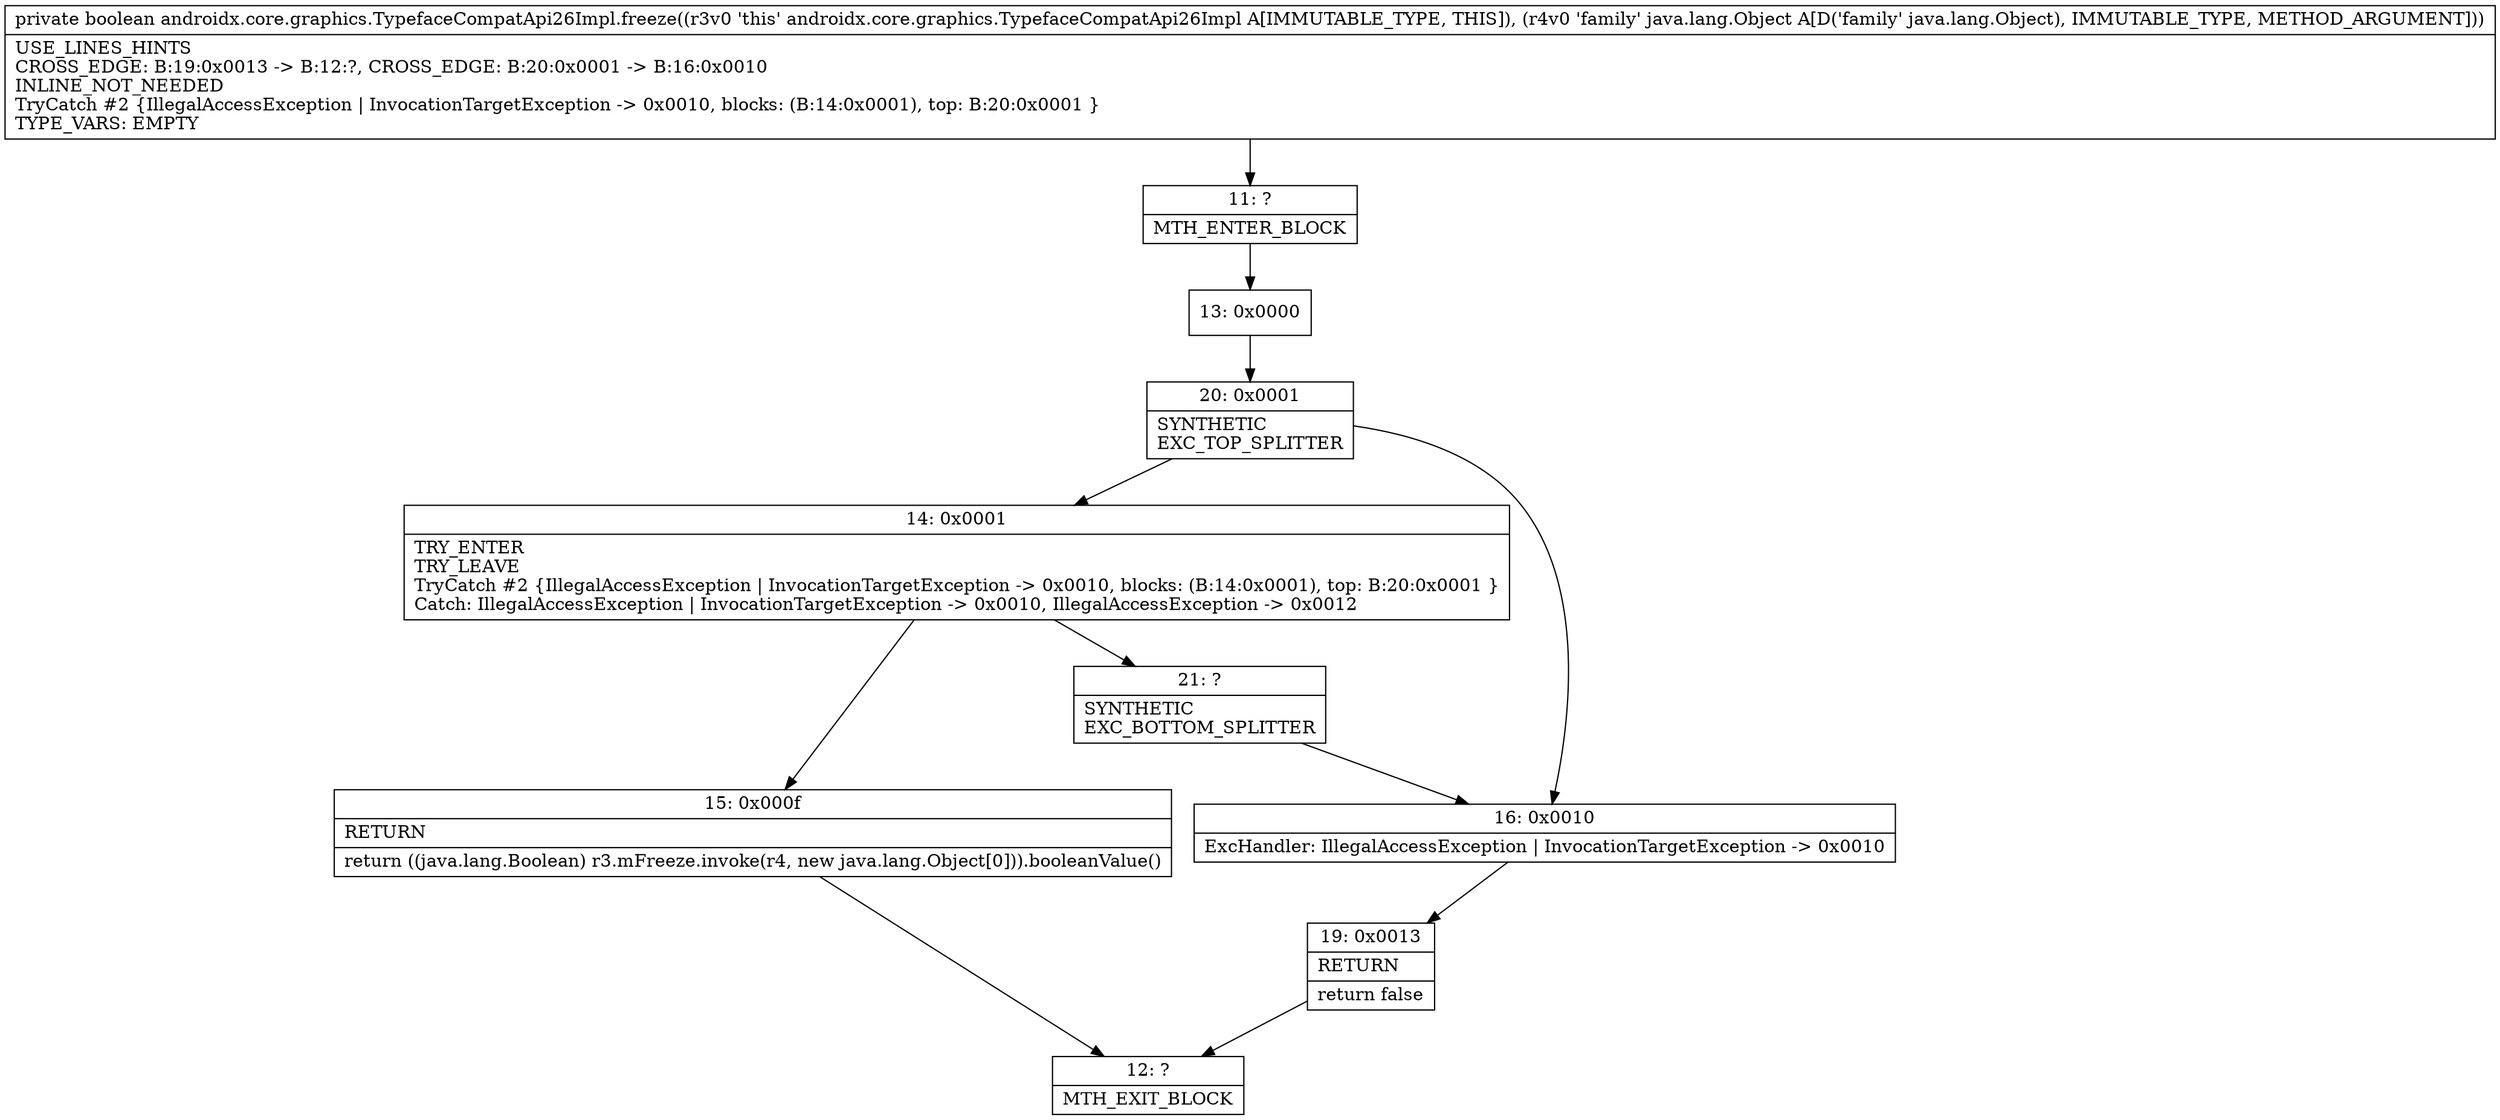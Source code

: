 digraph "CFG forandroidx.core.graphics.TypefaceCompatApi26Impl.freeze(Ljava\/lang\/Object;)Z" {
Node_11 [shape=record,label="{11\:\ ?|MTH_ENTER_BLOCK\l}"];
Node_13 [shape=record,label="{13\:\ 0x0000}"];
Node_20 [shape=record,label="{20\:\ 0x0001|SYNTHETIC\lEXC_TOP_SPLITTER\l}"];
Node_14 [shape=record,label="{14\:\ 0x0001|TRY_ENTER\lTRY_LEAVE\lTryCatch #2 \{IllegalAccessException \| InvocationTargetException \-\> 0x0010, blocks: (B:14:0x0001), top: B:20:0x0001 \}\lCatch: IllegalAccessException \| InvocationTargetException \-\> 0x0010, IllegalAccessException \-\> 0x0012\l}"];
Node_15 [shape=record,label="{15\:\ 0x000f|RETURN\l|return ((java.lang.Boolean) r3.mFreeze.invoke(r4, new java.lang.Object[0])).booleanValue()\l}"];
Node_12 [shape=record,label="{12\:\ ?|MTH_EXIT_BLOCK\l}"];
Node_21 [shape=record,label="{21\:\ ?|SYNTHETIC\lEXC_BOTTOM_SPLITTER\l}"];
Node_16 [shape=record,label="{16\:\ 0x0010|ExcHandler: IllegalAccessException \| InvocationTargetException \-\> 0x0010\l}"];
Node_19 [shape=record,label="{19\:\ 0x0013|RETURN\l|return false\l}"];
MethodNode[shape=record,label="{private boolean androidx.core.graphics.TypefaceCompatApi26Impl.freeze((r3v0 'this' androidx.core.graphics.TypefaceCompatApi26Impl A[IMMUTABLE_TYPE, THIS]), (r4v0 'family' java.lang.Object A[D('family' java.lang.Object), IMMUTABLE_TYPE, METHOD_ARGUMENT]))  | USE_LINES_HINTS\lCROSS_EDGE: B:19:0x0013 \-\> B:12:?, CROSS_EDGE: B:20:0x0001 \-\> B:16:0x0010\lINLINE_NOT_NEEDED\lTryCatch #2 \{IllegalAccessException \| InvocationTargetException \-\> 0x0010, blocks: (B:14:0x0001), top: B:20:0x0001 \}\lTYPE_VARS: EMPTY\l}"];
MethodNode -> Node_11;Node_11 -> Node_13;
Node_13 -> Node_20;
Node_20 -> Node_14;
Node_20 -> Node_16;
Node_14 -> Node_15;
Node_14 -> Node_21;
Node_15 -> Node_12;
Node_21 -> Node_16;
Node_16 -> Node_19;
Node_19 -> Node_12;
}

